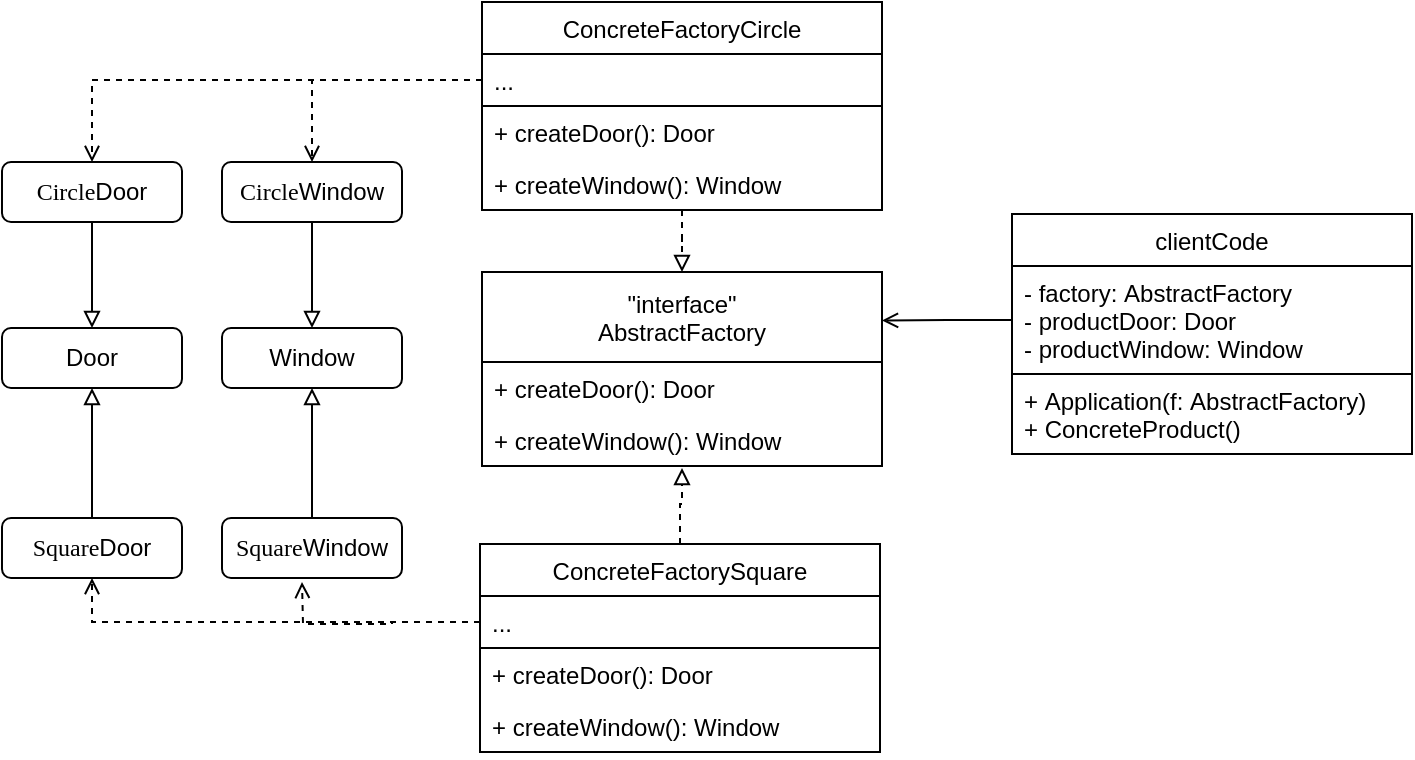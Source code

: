 <mxfile version="14.6.13" type="device"><diagram id="xMBUN9gEfYbPnEGnSxDu" name="Page-1"><mxGraphModel dx="868" dy="550" grid="1" gridSize="10" guides="1" tooltips="1" connect="1" arrows="1" fold="1" page="1" pageScale="1" pageWidth="827" pageHeight="1169" math="0" shadow="0"><root><mxCell id="0"/><mxCell id="1" parent="0"/><mxCell id="jAuLHL8ZsKw94JWyujgG-13" style="edgeStyle=orthogonalEdgeStyle;rounded=0;orthogonalLoop=1;jettySize=auto;html=1;entryX=0.5;entryY=0;entryDx=0;entryDy=0;dashed=1;endArrow=block;endFill=0;" parent="1" source="jAuLHL8ZsKw94JWyujgG-1" target="jAuLHL8ZsKw94JWyujgG-9" edge="1"><mxGeometry relative="1" as="geometry"/></mxCell><mxCell id="jAuLHL8ZsKw94JWyujgG-1" value="ConcreteFactoryСircle" style="swimlane;fontStyle=0;childLayout=stackLayout;horizontal=1;startSize=26;horizontalStack=0;resizeParent=1;resizeParentMax=0;resizeLast=0;collapsible=1;marginBottom=0;" parent="1" vertex="1"><mxGeometry x="340" y="200" width="200" height="104" as="geometry"/></mxCell><mxCell id="jAuLHL8ZsKw94JWyujgG-2" value="..." style="text;strokeColor=#000000;fillColor=none;align=left;verticalAlign=top;spacingLeft=4;spacingRight=4;overflow=hidden;rotatable=0;points=[[0,0.5],[1,0.5]];portConstraint=eastwest;" parent="jAuLHL8ZsKw94JWyujgG-1" vertex="1"><mxGeometry y="26" width="200" height="26" as="geometry"/></mxCell><mxCell id="jAuLHL8ZsKw94JWyujgG-3" value="+ createDoor(): Door" style="text;strokeColor=none;fillColor=none;align=left;verticalAlign=top;spacingLeft=4;spacingRight=4;overflow=hidden;rotatable=0;points=[[0,0.5],[1,0.5]];portConstraint=eastwest;" parent="jAuLHL8ZsKw94JWyujgG-1" vertex="1"><mxGeometry y="52" width="200" height="26" as="geometry"/></mxCell><mxCell id="jAuLHL8ZsKw94JWyujgG-4" value="+ createWindow(): Window" style="text;strokeColor=none;fillColor=none;align=left;verticalAlign=top;spacingLeft=4;spacingRight=4;overflow=hidden;rotatable=0;points=[[0,0.5],[1,0.5]];portConstraint=eastwest;" parent="jAuLHL8ZsKw94JWyujgG-1" vertex="1"><mxGeometry y="78" width="200" height="26" as="geometry"/></mxCell><mxCell id="jAuLHL8ZsKw94JWyujgG-14" style="edgeStyle=orthogonalEdgeStyle;rounded=0;orthogonalLoop=1;jettySize=auto;html=1;entryX=0.5;entryY=1.038;entryDx=0;entryDy=0;entryPerimeter=0;dashed=1;endArrow=block;endFill=0;" parent="1" source="jAuLHL8ZsKw94JWyujgG-5" target="jAuLHL8ZsKw94JWyujgG-12" edge="1"><mxGeometry relative="1" as="geometry"/></mxCell><mxCell id="jAuLHL8ZsKw94JWyujgG-5" value="ConcreteFactorySquare" style="swimlane;fontStyle=0;childLayout=stackLayout;horizontal=1;startSize=26;horizontalStack=0;resizeParent=1;resizeParentMax=0;resizeLast=0;collapsible=1;marginBottom=0;" parent="1" vertex="1"><mxGeometry x="339" y="471" width="200" height="104" as="geometry"/></mxCell><mxCell id="jAuLHL8ZsKw94JWyujgG-6" value="..." style="text;strokeColor=#000000;fillColor=none;align=left;verticalAlign=top;spacingLeft=4;spacingRight=4;overflow=hidden;rotatable=0;points=[[0,0.5],[1,0.5]];portConstraint=eastwest;" parent="jAuLHL8ZsKw94JWyujgG-5" vertex="1"><mxGeometry y="26" width="200" height="26" as="geometry"/></mxCell><mxCell id="jAuLHL8ZsKw94JWyujgG-7" value="+ createDoor(): Door" style="text;strokeColor=none;fillColor=none;align=left;verticalAlign=top;spacingLeft=4;spacingRight=4;overflow=hidden;rotatable=0;points=[[0,0.5],[1,0.5]];portConstraint=eastwest;" parent="jAuLHL8ZsKw94JWyujgG-5" vertex="1"><mxGeometry y="52" width="200" height="26" as="geometry"/></mxCell><mxCell id="jAuLHL8ZsKw94JWyujgG-8" value="+ createWindow(): Window" style="text;strokeColor=none;fillColor=none;align=left;verticalAlign=top;spacingLeft=4;spacingRight=4;overflow=hidden;rotatable=0;points=[[0,0.5],[1,0.5]];portConstraint=eastwest;" parent="jAuLHL8ZsKw94JWyujgG-5" vertex="1"><mxGeometry y="78" width="200" height="26" as="geometry"/></mxCell><mxCell id="jAuLHL8ZsKw94JWyujgG-9" value="&quot;interface&quot;&#10;AbstractFactory" style="swimlane;fontStyle=0;childLayout=stackLayout;horizontal=1;startSize=45;horizontalStack=0;resizeParent=1;resizeParentMax=0;resizeLast=0;collapsible=1;marginBottom=0;" parent="1" vertex="1"><mxGeometry x="340" y="335" width="200" height="97" as="geometry"/></mxCell><mxCell id="jAuLHL8ZsKw94JWyujgG-11" value="+ createDoor(): Door" style="text;strokeColor=none;fillColor=none;align=left;verticalAlign=top;spacingLeft=4;spacingRight=4;overflow=hidden;rotatable=0;points=[[0,0.5],[1,0.5]];portConstraint=eastwest;" parent="jAuLHL8ZsKw94JWyujgG-9" vertex="1"><mxGeometry y="45" width="200" height="26" as="geometry"/></mxCell><mxCell id="jAuLHL8ZsKw94JWyujgG-12" value="+ createWindow(): Window" style="text;strokeColor=none;fillColor=none;align=left;verticalAlign=top;spacingLeft=4;spacingRight=4;overflow=hidden;rotatable=0;points=[[0,0.5],[1,0.5]];portConstraint=eastwest;" parent="jAuLHL8ZsKw94JWyujgG-9" vertex="1"><mxGeometry y="71" width="200" height="26" as="geometry"/></mxCell><mxCell id="jAuLHL8ZsKw94JWyujgG-15" value="clientCode" style="swimlane;fontStyle=0;childLayout=stackLayout;horizontal=1;startSize=26;horizontalStack=0;resizeParent=1;resizeParentMax=0;resizeLast=0;collapsible=1;marginBottom=0;" parent="1" vertex="1"><mxGeometry x="605" y="306" width="200" height="120" as="geometry"/></mxCell><mxCell id="jAuLHL8ZsKw94JWyujgG-16" value="- factory: AbstractFactory&#10;- productDoor: Door&#10;- productWindow: Window" style="text;strokeColor=#000000;fillColor=none;align=left;verticalAlign=top;spacingLeft=4;spacingRight=4;overflow=hidden;rotatable=0;points=[[0,0.5],[1,0.5]];portConstraint=eastwest;" parent="jAuLHL8ZsKw94JWyujgG-15" vertex="1"><mxGeometry y="26" width="200" height="54" as="geometry"/></mxCell><mxCell id="jAuLHL8ZsKw94JWyujgG-17" value="+ Application(f: AbstractFactory)&#10;+ ConcreteProduct()" style="text;strokeColor=none;fillColor=none;align=left;verticalAlign=top;spacingLeft=4;spacingRight=4;overflow=hidden;rotatable=0;points=[[0,0.5],[1,0.5]];portConstraint=eastwest;" parent="jAuLHL8ZsKw94JWyujgG-15" vertex="1"><mxGeometry y="80" width="200" height="40" as="geometry"/></mxCell><mxCell id="jAuLHL8ZsKw94JWyujgG-19" style="edgeStyle=orthogonalEdgeStyle;rounded=0;orthogonalLoop=1;jettySize=auto;html=1;entryX=1;entryY=0.25;entryDx=0;entryDy=0;endArrow=open;endFill=0;" parent="1" source="jAuLHL8ZsKw94JWyujgG-16" target="jAuLHL8ZsKw94JWyujgG-9" edge="1"><mxGeometry relative="1" as="geometry"/></mxCell><mxCell id="jAuLHL8ZsKw94JWyujgG-26" style="edgeStyle=orthogonalEdgeStyle;rounded=0;orthogonalLoop=1;jettySize=auto;html=1;entryX=0.5;entryY=0;entryDx=0;entryDy=0;endArrow=block;endFill=0;" parent="1" source="jAuLHL8ZsKw94JWyujgG-20" target="jAuLHL8ZsKw94JWyujgG-24" edge="1"><mxGeometry relative="1" as="geometry"/></mxCell><mxCell id="jAuLHL8ZsKw94JWyujgG-20" value="&lt;span style=&quot;background-color: rgb(255 , 255 , 255)&quot;&gt;&lt;span style=&quot;font-family: &amp;#34;jetbrains mono&amp;#34;&quot;&gt;Сircle&lt;/span&gt;&lt;/span&gt;&lt;span style=&quot;text-align: left&quot;&gt;Door&lt;/span&gt;" style="rounded=1;whiteSpace=wrap;html=1;strokeColor=#000000;" parent="1" vertex="1"><mxGeometry x="100" y="280" width="90" height="30" as="geometry"/></mxCell><mxCell id="jAuLHL8ZsKw94JWyujgG-27" style="edgeStyle=orthogonalEdgeStyle;rounded=0;orthogonalLoop=1;jettySize=auto;html=1;entryX=0.5;entryY=0;entryDx=0;entryDy=0;endArrow=block;endFill=0;" parent="1" source="jAuLHL8ZsKw94JWyujgG-21" target="jAuLHL8ZsKw94JWyujgG-25" edge="1"><mxGeometry relative="1" as="geometry"/></mxCell><mxCell id="jAuLHL8ZsKw94JWyujgG-21" value="&lt;span style=&quot;background-color: rgb(255 , 255 , 255)&quot;&gt;&lt;span style=&quot;font-family: &amp;#34;jetbrains mono&amp;#34;&quot;&gt;Сircle&lt;/span&gt;&lt;/span&gt;&lt;span style=&quot;text-align: left&quot;&gt;Window&lt;/span&gt;" style="rounded=1;whiteSpace=wrap;html=1;strokeColor=#000000;" parent="1" vertex="1"><mxGeometry x="210" y="280" width="90" height="30" as="geometry"/></mxCell><mxCell id="jAuLHL8ZsKw94JWyujgG-28" style="edgeStyle=orthogonalEdgeStyle;rounded=0;orthogonalLoop=1;jettySize=auto;html=1;entryX=0.5;entryY=1;entryDx=0;entryDy=0;endArrow=block;endFill=0;" parent="1" source="jAuLHL8ZsKw94JWyujgG-22" target="jAuLHL8ZsKw94JWyujgG-24" edge="1"><mxGeometry relative="1" as="geometry"/></mxCell><mxCell id="jAuLHL8ZsKw94JWyujgG-22" value="&lt;span style=&quot;background-color: rgb(255 , 255 , 255)&quot;&gt;&lt;span style=&quot;font-family: &amp;#34;jetbrains mono&amp;#34;&quot;&gt;Square&lt;/span&gt;&lt;/span&gt;&lt;span style=&quot;text-align: left&quot;&gt;Door&lt;/span&gt;" style="rounded=1;whiteSpace=wrap;html=1;strokeColor=#000000;" parent="1" vertex="1"><mxGeometry x="100" y="458" width="90" height="30" as="geometry"/></mxCell><mxCell id="jAuLHL8ZsKw94JWyujgG-29" style="edgeStyle=orthogonalEdgeStyle;rounded=0;orthogonalLoop=1;jettySize=auto;html=1;endArrow=block;endFill=0;" parent="1" source="jAuLHL8ZsKw94JWyujgG-23" target="jAuLHL8ZsKw94JWyujgG-25" edge="1"><mxGeometry relative="1" as="geometry"/></mxCell><mxCell id="jAuLHL8ZsKw94JWyujgG-23" value="&lt;span style=&quot;background-color: rgb(255 , 255 , 255)&quot;&gt;&lt;span style=&quot;font-family: &amp;#34;jetbrains mono&amp;#34;&quot;&gt;Square&lt;/span&gt;&lt;/span&gt;&lt;span style=&quot;text-align: left&quot;&gt;Window&lt;/span&gt;" style="rounded=1;whiteSpace=wrap;html=1;strokeColor=#000000;" parent="1" vertex="1"><mxGeometry x="210" y="458" width="90" height="30" as="geometry"/></mxCell><mxCell id="jAuLHL8ZsKw94JWyujgG-24" value="&lt;span style=&quot;text-align: left&quot;&gt;Door&lt;/span&gt;" style="rounded=1;whiteSpace=wrap;html=1;strokeColor=#000000;" parent="1" vertex="1"><mxGeometry x="100" y="363" width="90" height="30" as="geometry"/></mxCell><mxCell id="jAuLHL8ZsKw94JWyujgG-25" value="&lt;span style=&quot;text-align: left&quot;&gt;Window&lt;/span&gt;" style="rounded=1;whiteSpace=wrap;html=1;strokeColor=#000000;" parent="1" vertex="1"><mxGeometry x="210" y="363" width="90" height="30" as="geometry"/></mxCell><mxCell id="jAuLHL8ZsKw94JWyujgG-30" style="edgeStyle=orthogonalEdgeStyle;rounded=0;orthogonalLoop=1;jettySize=auto;html=1;entryX=0.5;entryY=0;entryDx=0;entryDy=0;endArrow=open;endFill=0;dashed=1;" parent="1" source="jAuLHL8ZsKw94JWyujgG-2" target="jAuLHL8ZsKw94JWyujgG-20" edge="1"><mxGeometry relative="1" as="geometry"/></mxCell><mxCell id="jAuLHL8ZsKw94JWyujgG-31" style="edgeStyle=orthogonalEdgeStyle;rounded=0;orthogonalLoop=1;jettySize=auto;html=1;entryX=0.5;entryY=0;entryDx=0;entryDy=0;dashed=1;endArrow=open;endFill=0;" parent="1" source="jAuLHL8ZsKw94JWyujgG-2" target="jAuLHL8ZsKw94JWyujgG-21" edge="1"><mxGeometry relative="1" as="geometry"/></mxCell><mxCell id="jAuLHL8ZsKw94JWyujgG-32" style="edgeStyle=orthogonalEdgeStyle;rounded=0;orthogonalLoop=1;jettySize=auto;html=1;entryX=0.5;entryY=1;entryDx=0;entryDy=0;dashed=1;endArrow=open;endFill=0;" parent="1" source="jAuLHL8ZsKw94JWyujgG-6" target="jAuLHL8ZsKw94JWyujgG-22" edge="1"><mxGeometry relative="1" as="geometry"/></mxCell><mxCell id="jAuLHL8ZsKw94JWyujgG-33" style="edgeStyle=orthogonalEdgeStyle;rounded=0;orthogonalLoop=1;jettySize=auto;html=1;dashed=1;endArrow=open;endFill=0;" parent="1" source="jAuLHL8ZsKw94JWyujgG-6" edge="1"><mxGeometry relative="1" as="geometry"><mxPoint x="250" y="490" as="targetPoint"/></mxGeometry></mxCell></root></mxGraphModel></diagram></mxfile>